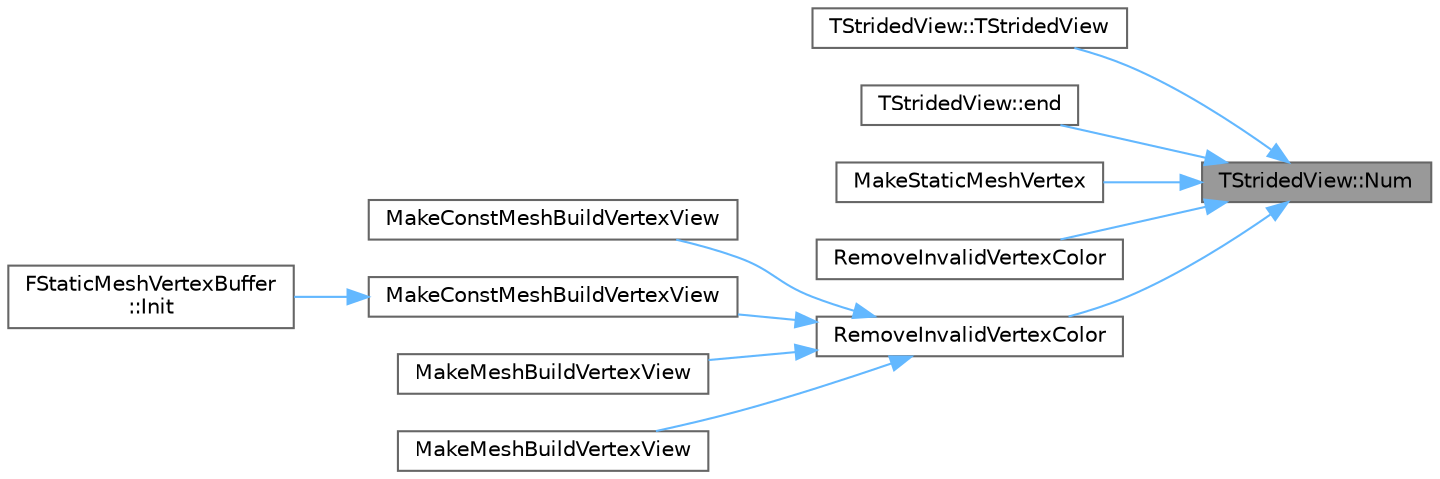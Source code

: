 digraph "TStridedView::Num"
{
 // INTERACTIVE_SVG=YES
 // LATEX_PDF_SIZE
  bgcolor="transparent";
  edge [fontname=Helvetica,fontsize=10,labelfontname=Helvetica,labelfontsize=10];
  node [fontname=Helvetica,fontsize=10,shape=box,height=0.2,width=0.4];
  rankdir="RL";
  Node1 [id="Node000001",label="TStridedView::Num",height=0.2,width=0.4,color="gray40", fillcolor="grey60", style="filled", fontcolor="black",tooltip=" "];
  Node1 -> Node2 [id="edge1_Node000001_Node000002",dir="back",color="steelblue1",style="solid",tooltip=" "];
  Node2 [id="Node000002",label="TStridedView::TStridedView",height=0.2,width=0.4,color="grey40", fillcolor="white", style="filled",URL="$d0/dab/classTStridedView.html#a7c588c22b4199d827726ef6548106dac",tooltip=" "];
  Node1 -> Node3 [id="edge2_Node000001_Node000003",dir="back",color="steelblue1",style="solid",tooltip=" "];
  Node3 [id="Node000003",label="TStridedView::end",height=0.2,width=0.4,color="grey40", fillcolor="white", style="filled",URL="$d0/dab/classTStridedView.html#a9309eba6f554f9314552a8f2f74ea5ef",tooltip=" "];
  Node1 -> Node4 [id="edge3_Node000001_Node000004",dir="back",color="steelblue1",style="solid",tooltip=" "];
  Node4 [id="Node000004",label="MakeStaticMeshVertex",height=0.2,width=0.4,color="grey40", fillcolor="white", style="filled",URL="$d0/dc5/Components_8h.html#a4b200cf0fe778963ad9490c80ea8725c",tooltip=" "];
  Node1 -> Node5 [id="edge4_Node000001_Node000005",dir="back",color="steelblue1",style="solid",tooltip=" "];
  Node5 [id="Node000005",label="RemoveInvalidVertexColor",height=0.2,width=0.4,color="grey40", fillcolor="white", style="filled",URL="$d0/dc5/Components_8h.html#a3b87df1af6ed0872bc5717ca9607265c",tooltip=" "];
  Node1 -> Node6 [id="edge5_Node000001_Node000006",dir="back",color="steelblue1",style="solid",tooltip=" "];
  Node6 [id="Node000006",label="RemoveInvalidVertexColor",height=0.2,width=0.4,color="grey40", fillcolor="white", style="filled",URL="$d0/dc5/Components_8h.html#af86936ea11b0d9f6d9b4ea657088a709",tooltip=" "];
  Node6 -> Node7 [id="edge6_Node000006_Node000007",dir="back",color="steelblue1",style="solid",tooltip=" "];
  Node7 [id="Node000007",label="MakeConstMeshBuildVertexView",height=0.2,width=0.4,color="grey40", fillcolor="white", style="filled",URL="$d0/dc5/Components_8h.html#a4866208c35de5b8da14102fd3cef3ce9",tooltip=" "];
  Node6 -> Node8 [id="edge7_Node000006_Node000008",dir="back",color="steelblue1",style="solid",tooltip=" "];
  Node8 [id="Node000008",label="MakeConstMeshBuildVertexView",height=0.2,width=0.4,color="grey40", fillcolor="white", style="filled",URL="$d0/dc5/Components_8h.html#a4ac3f30c99287f8a3d36c468f95c012d",tooltip=" "];
  Node8 -> Node9 [id="edge8_Node000008_Node000009",dir="back",color="steelblue1",style="solid",tooltip=" "];
  Node9 [id="Node000009",label="FStaticMeshVertexBuffer\l::Init",height=0.2,width=0.4,color="grey40", fillcolor="white", style="filled",URL="$d7/d68/classFStaticMeshVertexBuffer.html#a9e607a8d2add5f6a468ca9900afdb27e",tooltip=" "];
  Node6 -> Node10 [id="edge9_Node000006_Node000010",dir="back",color="steelblue1",style="solid",tooltip=" "];
  Node10 [id="Node000010",label="MakeMeshBuildVertexView",height=0.2,width=0.4,color="grey40", fillcolor="white", style="filled",URL="$d0/dc5/Components_8h.html#a182108c9343323f1e556f46db7661a4e",tooltip="Make a strided mesh build vertex view from FMeshBuildVertexData."];
  Node6 -> Node11 [id="edge10_Node000006_Node000011",dir="back",color="steelblue1",style="solid",tooltip=" "];
  Node11 [id="Node000011",label="MakeMeshBuildVertexView",height=0.2,width=0.4,color="grey40", fillcolor="white", style="filled",URL="$d0/dc5/Components_8h.html#ab96d3b06a1205ead3a267a6628fbf200",tooltip="Make a strided mesh build vertex view from FStaticMeshBuildVertex."];
}
